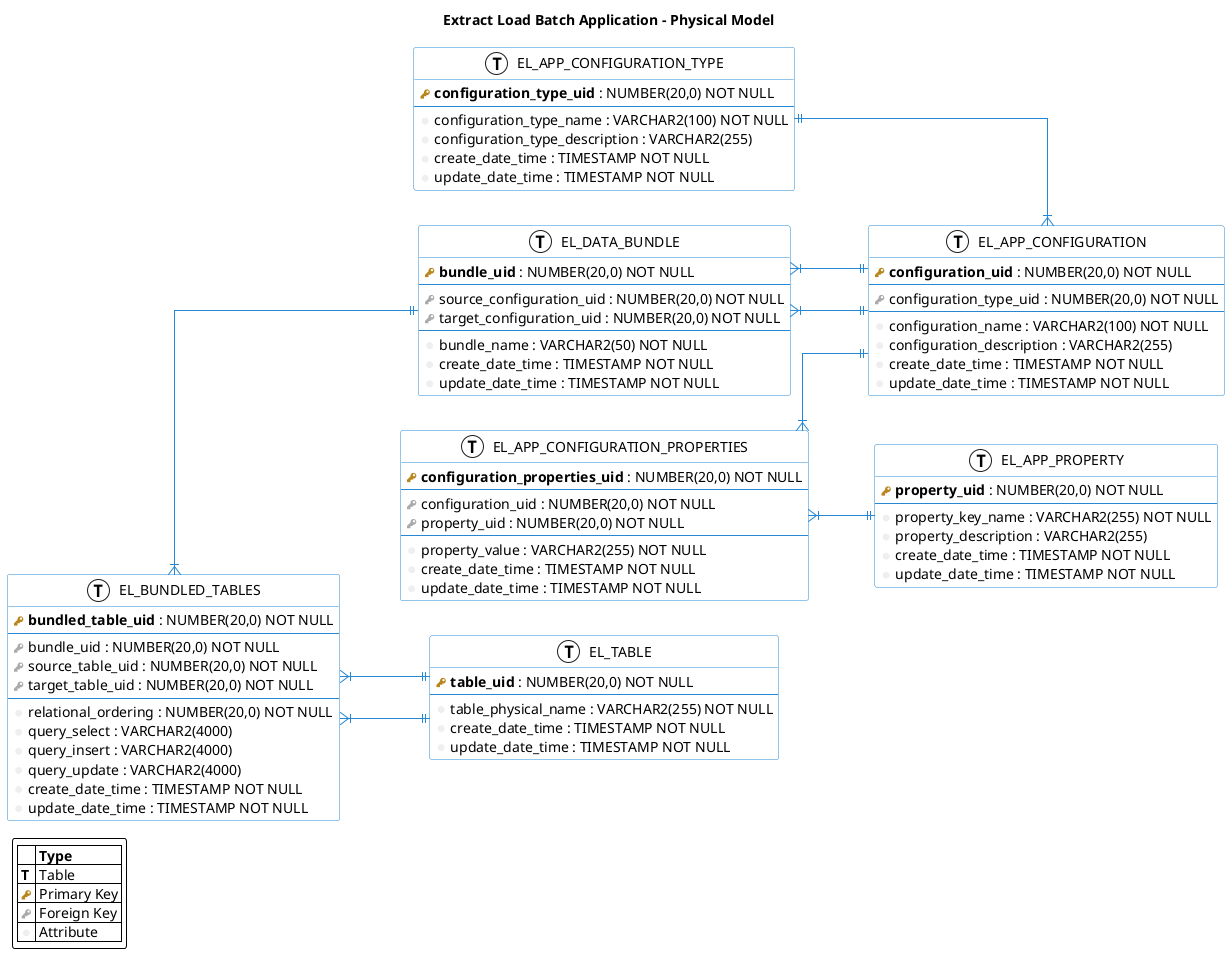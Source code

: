 @startuml
left to right direction
skinparam roundcorner 5
skinparam linetype ortho
skinparam shadowing false
skinparam handwritten false
skinparam class {
    BackgroundColor white
    ArrowColor #2688d4
    BorderColor #2688d4
}
skinparam legendBackgroundColor white

!define primary_key(name) <b><color:#b8861b><&key></color> name</b>
!define foreign_key(name) <color:#aaaaaa><&key></color> name
!define column(name) <color:#efefef><&media-record></color> name
!define table(logical, physical) entity "logical" as physical << (T, white) >>

'diagram title'
title Extract Load Batch Application - Physical Model

table( EL_APP_CONFIGURATION_TYPE, EL_APP_CONFIGURATION_TYPE ) {
  primary_key( configuration_type_uid ) : NUMBER(20,0) NOT NULL
  --
  column( configuration_type_name ) : VARCHAR2(100) NOT NULL
  column( configuration_type_description ) : VARCHAR2(255)
  column( create_date_time ) : TIMESTAMP NOT NULL
  column( update_date_time ) : TIMESTAMP NOT NULL
}

table( EL_APP_PROPERTY, EL_APP_PROPERTY ) {
  primary_key( property_uid ) : NUMBER(20,0) NOT NULL
  --
  column( property_key_name ) : VARCHAR2(255) NOT NULL
  column( property_description ) : VARCHAR2(255)
  column( create_date_time ) : TIMESTAMP NOT NULL
  column( update_date_time ) : TIMESTAMP NOT NULL
}

table( EL_APP_CONFIGURATION, EL_APP_CONFIGURATION ) {
  primary_key( configuration_uid ) : NUMBER(20,0) NOT NULL
  --
  foreign_key( configuration_type_uid ) : NUMBER(20,0) NOT NULL
  --
  column( configuration_name ) : VARCHAR2(100) NOT NULL
  column( configuration_description ) : VARCHAR2(255)
  column( create_date_time ) : TIMESTAMP NOT NULL
  column( update_date_time ) : TIMESTAMP NOT NULL
}

table( EL_APP_CONFIGURATION_PROPERTIES, EL_APP_CONFIGURATION_PROPERTIES ) {
  primary_key( configuration_properties_uid ) : NUMBER(20,0) NOT NULL
  --
  foreign_key( configuration_uid ) : NUMBER(20,0) NOT NULL
  foreign_key( property_uid ) : NUMBER(20,0) NOT NULL
  --
  column( property_value ) : VARCHAR2(255) NOT NULL
  column( create_date_time ) : TIMESTAMP NOT NULL
  column( update_date_time ) : TIMESTAMP NOT NULL
}

table( EL_DATA_BUNDLE, EL_DATA_BUNDLE ) {
  primary_key( bundle_uid ) : NUMBER(20,0) NOT NULL
  --
  foreign_key( source_configuration_uid ) : NUMBER(20,0) NOT NULL
  foreign_key( target_configuration_uid ) : NUMBER(20,0) NOT NULL
  --
  column( bundle_name ) : VARCHAR2(50) NOT NULL
  column( create_date_time ) : TIMESTAMP NOT NULL
  column( update_date_time ) : TIMESTAMP NOT NULL
}

table( EL_TABLE, EL_TABLE ) {
  primary_key( table_uid ) : NUMBER(20,0) NOT NULL
  --
  column( table_physical_name ) : VARCHAR2(255) NOT NULL
  column( create_date_time ) : TIMESTAMP NOT NULL
  column( update_date_time ) : TIMESTAMP NOT NULL
}

table( EL_BUNDLED_TABLES, EL_BUNDLED_TABLES ) {
  primary_key( bundled_table_uid ) : NUMBER(20,0) NOT NULL
  --
  foreign_key( bundle_uid ) : NUMBER(20,0) NOT NULL
  foreign_key( source_table_uid ) : NUMBER(20,0) NOT NULL
  foreign_key( target_table_uid ) : NUMBER(20,0) NOT NULL
  --
  column( relational_ordering ) : NUMBER(20,0) NOT NULL
  column( query_select ) : VARCHAR2(4000)
  column( query_insert ) : VARCHAR2(4000)
  column( query_update ) : VARCHAR2(4000)
  column( create_date_time ) : TIMESTAMP NOT NULL
  column( update_date_time ) : TIMESTAMP NOT NULL
}


EL_APP_CONFIGURATION_TYPE ||--|{ EL_APP_CONFIGURATION
EL_APP_CONFIGURATION_PROPERTIES }|--|| EL_APP_CONFIGURATION
EL_APP_CONFIGURATION_PROPERTIES }|--|| EL_APP_PROPERTY

EL_DATA_BUNDLE }|--|| EL_APP_CONFIGURATION
EL_DATA_BUNDLE }|--|| EL_APP_CONFIGURATION
EL_BUNDLED_TABLES }|--|| EL_DATA_BUNDLE
EL_BUNDLED_TABLES }|--|| EL_TABLE
EL_BUNDLED_TABLES }|--|| EL_TABLE

legend left
    |= |= Type |
    | <b>T</b> | Table |
    | <color:#b8861b><&key></color> | Primary Key |
    | <color:#aaaaaa><&key></color> | Foreign Key |
    | <color:#efefef><&media-record></color> | Attribute |
endlegend

@enduml